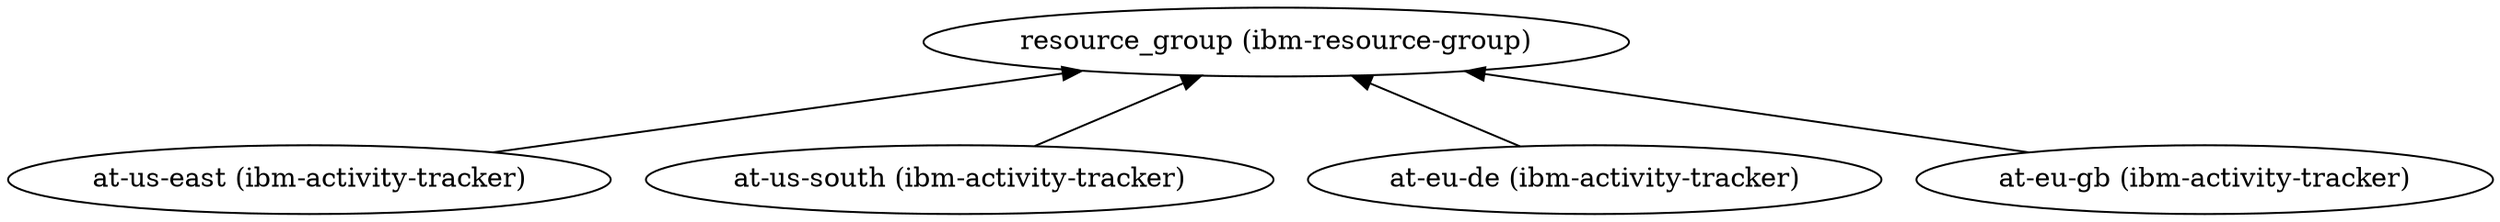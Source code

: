 digraph {
    rankdir="BT"
    "resource_group (ibm-resource-group)"
"at-us-east (ibm-activity-tracker)" -> "resource_group (ibm-resource-group)"
"at-us-east (ibm-activity-tracker)"
"at-us-south (ibm-activity-tracker)" -> "resource_group (ibm-resource-group)"
"at-us-south (ibm-activity-tracker)"
"at-eu-de (ibm-activity-tracker)" -> "resource_group (ibm-resource-group)"
"at-eu-de (ibm-activity-tracker)"
"at-eu-gb (ibm-activity-tracker)" -> "resource_group (ibm-resource-group)"
"at-eu-gb (ibm-activity-tracker)"
  }